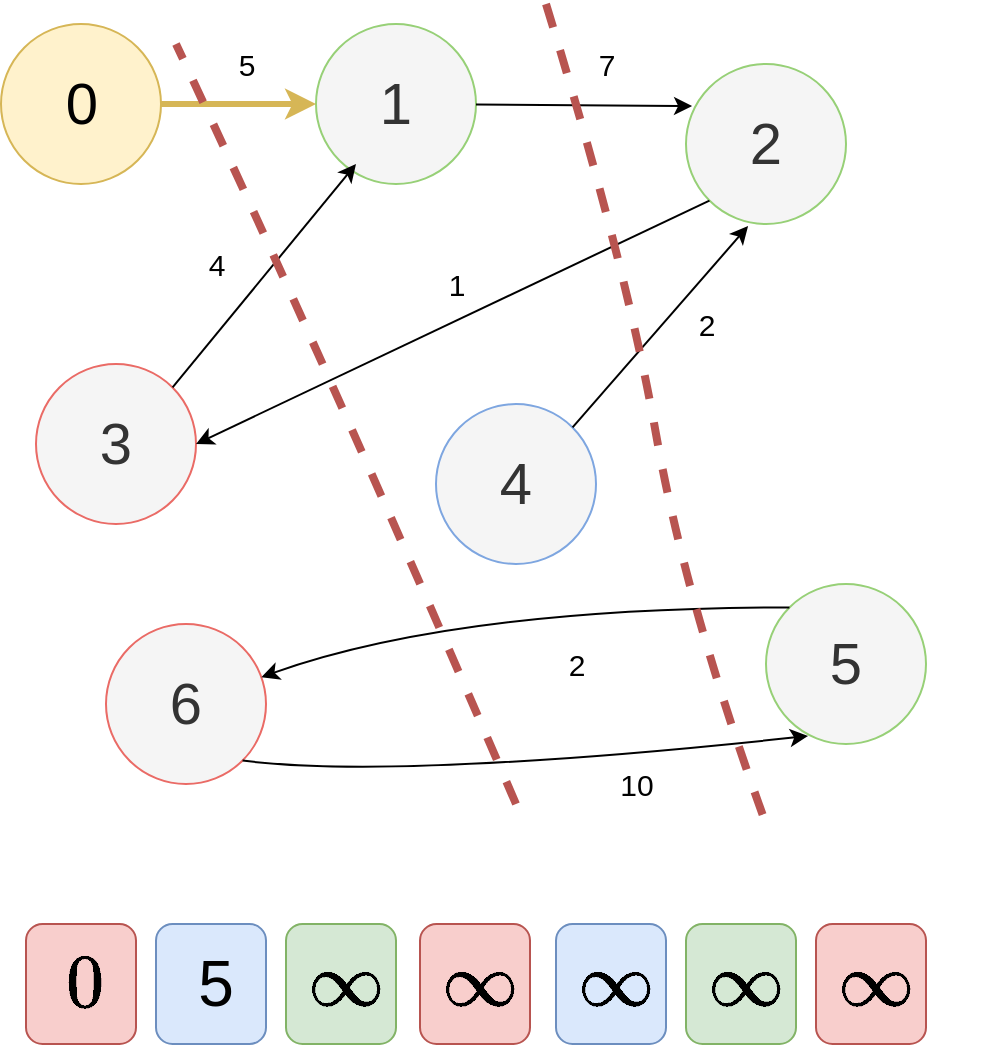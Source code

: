 <mxfile version="13.1.14" type="device"><diagram id="1HiiMat8YmdHDUs2SUyV" name="Page-1"><mxGraphModel dx="667" dy="878" grid="1" gridSize="10" guides="1" tooltips="1" connect="1" arrows="1" fold="1" page="1" pageScale="1" pageWidth="600" pageHeight="550" math="1" shadow="0"><root><mxCell id="0"/><mxCell id="1" parent="0"/><mxCell id="mdkYmymOHdari6JYrVn2-1" value="6" style="ellipse;whiteSpace=wrap;html=1;aspect=fixed;fontSize=29;fillColor=#f5f5f5;strokeColor=#EA6B66;fontColor=#333333;" parent="1" vertex="1"><mxGeometry x="65" y="320" width="80" height="80" as="geometry"/></mxCell><mxCell id="mdkYmymOHdari6JYrVn2-2" value="5" style="ellipse;whiteSpace=wrap;html=1;aspect=fixed;fontSize=29;fillColor=#f5f5f5;strokeColor=#97D077;fontColor=#333333;" parent="1" vertex="1"><mxGeometry x="395" y="300" width="80" height="80" as="geometry"/></mxCell><mxCell id="mdkYmymOHdari6JYrVn2-3" value="4" style="ellipse;whiteSpace=wrap;html=1;aspect=fixed;fontSize=29;fillColor=#F5F5F5;strokeColor=#7EA6E0;fontColor=#333333;" parent="1" vertex="1"><mxGeometry x="230" y="210" width="80" height="80" as="geometry"/></mxCell><mxCell id="mdkYmymOHdari6JYrVn2-4" value="3" style="ellipse;whiteSpace=wrap;html=1;aspect=fixed;fontSize=29;fillColor=#f5f5f5;strokeColor=#EA6B66;fontColor=#333333;" parent="1" vertex="1"><mxGeometry x="30" y="190" width="80" height="80" as="geometry"/></mxCell><mxCell id="mdkYmymOHdari6JYrVn2-5" value="2" style="ellipse;whiteSpace=wrap;html=1;aspect=fixed;fontSize=29;fillColor=#f5f5f5;strokeColor=#97D077;fontColor=#333333;" parent="1" vertex="1"><mxGeometry x="355" y="40" width="80" height="80" as="geometry"/></mxCell><mxCell id="mdkYmymOHdari6JYrVn2-6" value="1" style="ellipse;whiteSpace=wrap;html=1;aspect=fixed;fontSize=29;fillColor=#f5f5f5;strokeColor=#97D077;fontColor=#333333;" parent="1" vertex="1"><mxGeometry x="170" y="20" width="80" height="80" as="geometry"/></mxCell><mxCell id="mdkYmymOHdari6JYrVn2-7" value="0" style="ellipse;whiteSpace=wrap;html=1;aspect=fixed;fontSize=29;fillColor=#fff2cc;strokeColor=#d6b656;" parent="1" vertex="1"><mxGeometry x="12.5" y="20" width="80" height="80" as="geometry"/></mxCell><mxCell id="mdkYmymOHdari6JYrVn2-8" value="" style="endArrow=classic;html=1;fontSize=29;entryX=0;entryY=0.5;entryDx=0;entryDy=0;exitX=1;exitY=0.5;exitDx=0;exitDy=0;strokeWidth=3;fillColor=#fff2cc;strokeColor=#d6b656;" parent="1" source="mdkYmymOHdari6JYrVn2-7" target="mdkYmymOHdari6JYrVn2-6" edge="1"><mxGeometry width="50" height="50" relative="1" as="geometry"><mxPoint x="70" y="250" as="sourcePoint"/><mxPoint x="120" y="200" as="targetPoint"/></mxGeometry></mxCell><mxCell id="mdkYmymOHdari6JYrVn2-9" value="" style="endArrow=classic;html=1;fontSize=29;entryX=0.038;entryY=0.263;entryDx=0;entryDy=0;entryPerimeter=0;" parent="1" source="mdkYmymOHdari6JYrVn2-6" target="mdkYmymOHdari6JYrVn2-5" edge="1"><mxGeometry width="50" height="50" relative="1" as="geometry"><mxPoint x="220" y="260" as="sourcePoint"/><mxPoint x="270" y="210" as="targetPoint"/></mxGeometry></mxCell><mxCell id="mdkYmymOHdari6JYrVn2-10" value="" style="endArrow=classic;html=1;fontSize=29;exitX=1;exitY=0;exitDx=0;exitDy=0;" parent="1" source="mdkYmymOHdari6JYrVn2-4" edge="1"><mxGeometry width="50" height="50" relative="1" as="geometry"><mxPoint x="290" y="100" as="sourcePoint"/><mxPoint x="190" y="90" as="targetPoint"/></mxGeometry></mxCell><mxCell id="mdkYmymOHdari6JYrVn2-11" value="" style="endArrow=classic;html=1;fontSize=29;exitX=0;exitY=1;exitDx=0;exitDy=0;entryX=1;entryY=0.5;entryDx=0;entryDy=0;" parent="1" source="mdkYmymOHdari6JYrVn2-5" target="mdkYmymOHdari6JYrVn2-4" edge="1"><mxGeometry width="50" height="50" relative="1" as="geometry"><mxPoint x="440" y="190" as="sourcePoint"/><mxPoint x="490" y="140" as="targetPoint"/></mxGeometry></mxCell><mxCell id="mdkYmymOHdari6JYrVn2-12" value="" style="endArrow=classic;html=1;fontSize=29;exitX=1;exitY=0;exitDx=0;exitDy=0;entryX=0.388;entryY=1.013;entryDx=0;entryDy=0;entryPerimeter=0;" parent="1" source="mdkYmymOHdari6JYrVn2-3" target="mdkYmymOHdari6JYrVn2-5" edge="1"><mxGeometry width="50" height="50" relative="1" as="geometry"><mxPoint x="570" y="310" as="sourcePoint"/><mxPoint x="620" y="260" as="targetPoint"/></mxGeometry></mxCell><mxCell id="mdkYmymOHdari6JYrVn2-13" value="" style="endArrow=classic;html=1;fontSize=29;curved=1;exitX=0;exitY=0;exitDx=0;exitDy=0;" parent="1" source="mdkYmymOHdari6JYrVn2-2" target="mdkYmymOHdari6JYrVn2-1" edge="1"><mxGeometry width="50" height="50" relative="1" as="geometry"><mxPoint x="340" y="322" as="sourcePoint"/><mxPoint x="220" y="260" as="targetPoint"/><Array as="points"><mxPoint x="240" y="312"/></Array></mxGeometry></mxCell><mxCell id="mdkYmymOHdari6JYrVn2-14" value="" style="endArrow=classic;html=1;fontSize=29;exitX=1;exitY=1;exitDx=0;exitDy=0;entryX=0.263;entryY=0.95;entryDx=0;entryDy=0;entryPerimeter=0;curved=1;" parent="1" source="mdkYmymOHdari6JYrVn2-1" target="mdkYmymOHdari6JYrVn2-2" edge="1"><mxGeometry width="50" height="50" relative="1" as="geometry"><mxPoint x="190" y="490" as="sourcePoint"/><mxPoint x="240" y="440" as="targetPoint"/><Array as="points"><mxPoint x="210" y="398"/></Array></mxGeometry></mxCell><mxCell id="mdkYmymOHdari6JYrVn2-15" value="5" style="text;html=1;align=center;verticalAlign=middle;resizable=0;points=[];autosize=1;fontSize=15;" parent="1" vertex="1"><mxGeometry x="125" y="30" width="20" height="20" as="geometry"/></mxCell><mxCell id="mdkYmymOHdari6JYrVn2-16" value="4" style="text;html=1;align=center;verticalAlign=middle;resizable=0;points=[];autosize=1;fontSize=15;" parent="1" vertex="1"><mxGeometry x="110" y="130" width="20" height="20" as="geometry"/></mxCell><mxCell id="mdkYmymOHdari6JYrVn2-17" value="1" style="text;html=1;align=center;verticalAlign=middle;resizable=0;points=[];autosize=1;fontSize=15;" parent="1" vertex="1"><mxGeometry x="230" y="140" width="20" height="20" as="geometry"/></mxCell><mxCell id="mdkYmymOHdari6JYrVn2-18" value="7" style="text;html=1;align=center;verticalAlign=middle;resizable=0;points=[];autosize=1;fontSize=15;" parent="1" vertex="1"><mxGeometry x="305" y="30" width="20" height="20" as="geometry"/></mxCell><mxCell id="mdkYmymOHdari6JYrVn2-19" value="2" style="text;html=1;align=center;verticalAlign=middle;resizable=0;points=[];autosize=1;fontSize=15;" parent="1" vertex="1"><mxGeometry x="355" y="160" width="20" height="20" as="geometry"/></mxCell><mxCell id="mdkYmymOHdari6JYrVn2-20" value="10" style="text;html=1;align=center;verticalAlign=middle;resizable=0;points=[];autosize=1;fontSize=15;" parent="1" vertex="1"><mxGeometry x="315" y="390" width="30" height="20" as="geometry"/></mxCell><mxCell id="mdkYmymOHdari6JYrVn2-21" value="2" style="text;html=1;align=center;verticalAlign=middle;resizable=0;points=[];autosize=1;fontSize=15;" parent="1" vertex="1"><mxGeometry x="290" y="330" width="20" height="20" as="geometry"/></mxCell><mxCell id="mdkYmymOHdari6JYrVn2-23" value="" style="endArrow=none;dashed=1;html=1;fontSize=15;curved=1;fillColor=#f8cecc;strokeColor=#b85450;strokeWidth=4;" parent="1" edge="1"><mxGeometry width="50" height="50" relative="1" as="geometry"><mxPoint x="270" y="410" as="sourcePoint"/><mxPoint x="100" y="30" as="targetPoint"/><Array as="points"><mxPoint x="175" y="190"/></Array></mxGeometry></mxCell><mxCell id="mdkYmymOHdari6JYrVn2-24" value="" style="endArrow=none;dashed=1;html=1;fontSize=15;curved=1;fillColor=#f8cecc;strokeColor=#b85450;strokeWidth=4;" parent="1" edge="1"><mxGeometry width="50" height="50" relative="1" as="geometry"><mxPoint x="285" y="10" as="sourcePoint"/><mxPoint x="395" y="420" as="targetPoint"/><Array as="points"><mxPoint x="325" y="140"/><mxPoint x="355" y="310"/></Array></mxGeometry></mxCell><mxCell id="EZbU-hN2SZjOLVy9wgXz-1" value="&lt;span style=&quot;font-size: 32px&quot;&gt;$$0 $$&lt;/span&gt;" style="rounded=1;whiteSpace=wrap;html=1;fillColor=#f8cecc;strokeColor=#b85450;spacing=12;spacingLeft=5;" vertex="1" parent="1"><mxGeometry x="25" y="470" width="55" height="60" as="geometry"/></mxCell><mxCell id="EZbU-hN2SZjOLVy9wgXz-2" value="&lt;span style=&quot;font-size: 32px&quot;&gt;5&lt;/span&gt;" style="rounded=1;whiteSpace=wrap;html=1;fillColor=#dae8fc;strokeColor=#6c8ebf;spacing=12;spacingLeft=5;" vertex="1" parent="1"><mxGeometry x="90" y="470" width="55" height="60" as="geometry"/></mxCell><mxCell id="EZbU-hN2SZjOLVy9wgXz-3" value="&lt;span style=&quot;font-size: 32px&quot;&gt;$$\infty $$&lt;/span&gt;" style="rounded=1;whiteSpace=wrap;html=1;fillColor=#d5e8d4;strokeColor=#82b366;spacing=12;spacingLeft=5;" vertex="1" parent="1"><mxGeometry x="155" y="470" width="55" height="60" as="geometry"/></mxCell><mxCell id="EZbU-hN2SZjOLVy9wgXz-4" value="&lt;span style=&quot;font-size: 32px&quot;&gt;$$\infty $$&lt;/span&gt;" style="rounded=1;whiteSpace=wrap;html=1;fillColor=#f8cecc;strokeColor=#b85450;spacing=12;spacingLeft=5;" vertex="1" parent="1"><mxGeometry x="222" y="470" width="55" height="60" as="geometry"/></mxCell><mxCell id="EZbU-hN2SZjOLVy9wgXz-5" value="&lt;span style=&quot;font-size: 32px&quot;&gt;$$\infty $$&lt;/span&gt;" style="rounded=1;whiteSpace=wrap;html=1;fillColor=#dae8fc;strokeColor=#6c8ebf;spacing=12;spacingLeft=5;" vertex="1" parent="1"><mxGeometry x="290" y="470" width="55" height="60" as="geometry"/></mxCell><mxCell id="EZbU-hN2SZjOLVy9wgXz-6" value="&lt;span style=&quot;font-size: 32px&quot;&gt;$$\infty $$&lt;/span&gt;" style="rounded=1;whiteSpace=wrap;html=1;fillColor=#d5e8d4;strokeColor=#82b366;spacing=12;spacingLeft=5;" vertex="1" parent="1"><mxGeometry x="355" y="470" width="55" height="60" as="geometry"/></mxCell><mxCell id="EZbU-hN2SZjOLVy9wgXz-7" value="&lt;span style=&quot;font-size: 32px&quot;&gt;$$\infty $$&lt;/span&gt;" style="rounded=1;whiteSpace=wrap;html=1;fillColor=#f8cecc;strokeColor=#b85450;spacing=12;spacingLeft=5;" vertex="1" parent="1"><mxGeometry x="420" y="470" width="55" height="60" as="geometry"/></mxCell></root></mxGraphModel></diagram></mxfile>